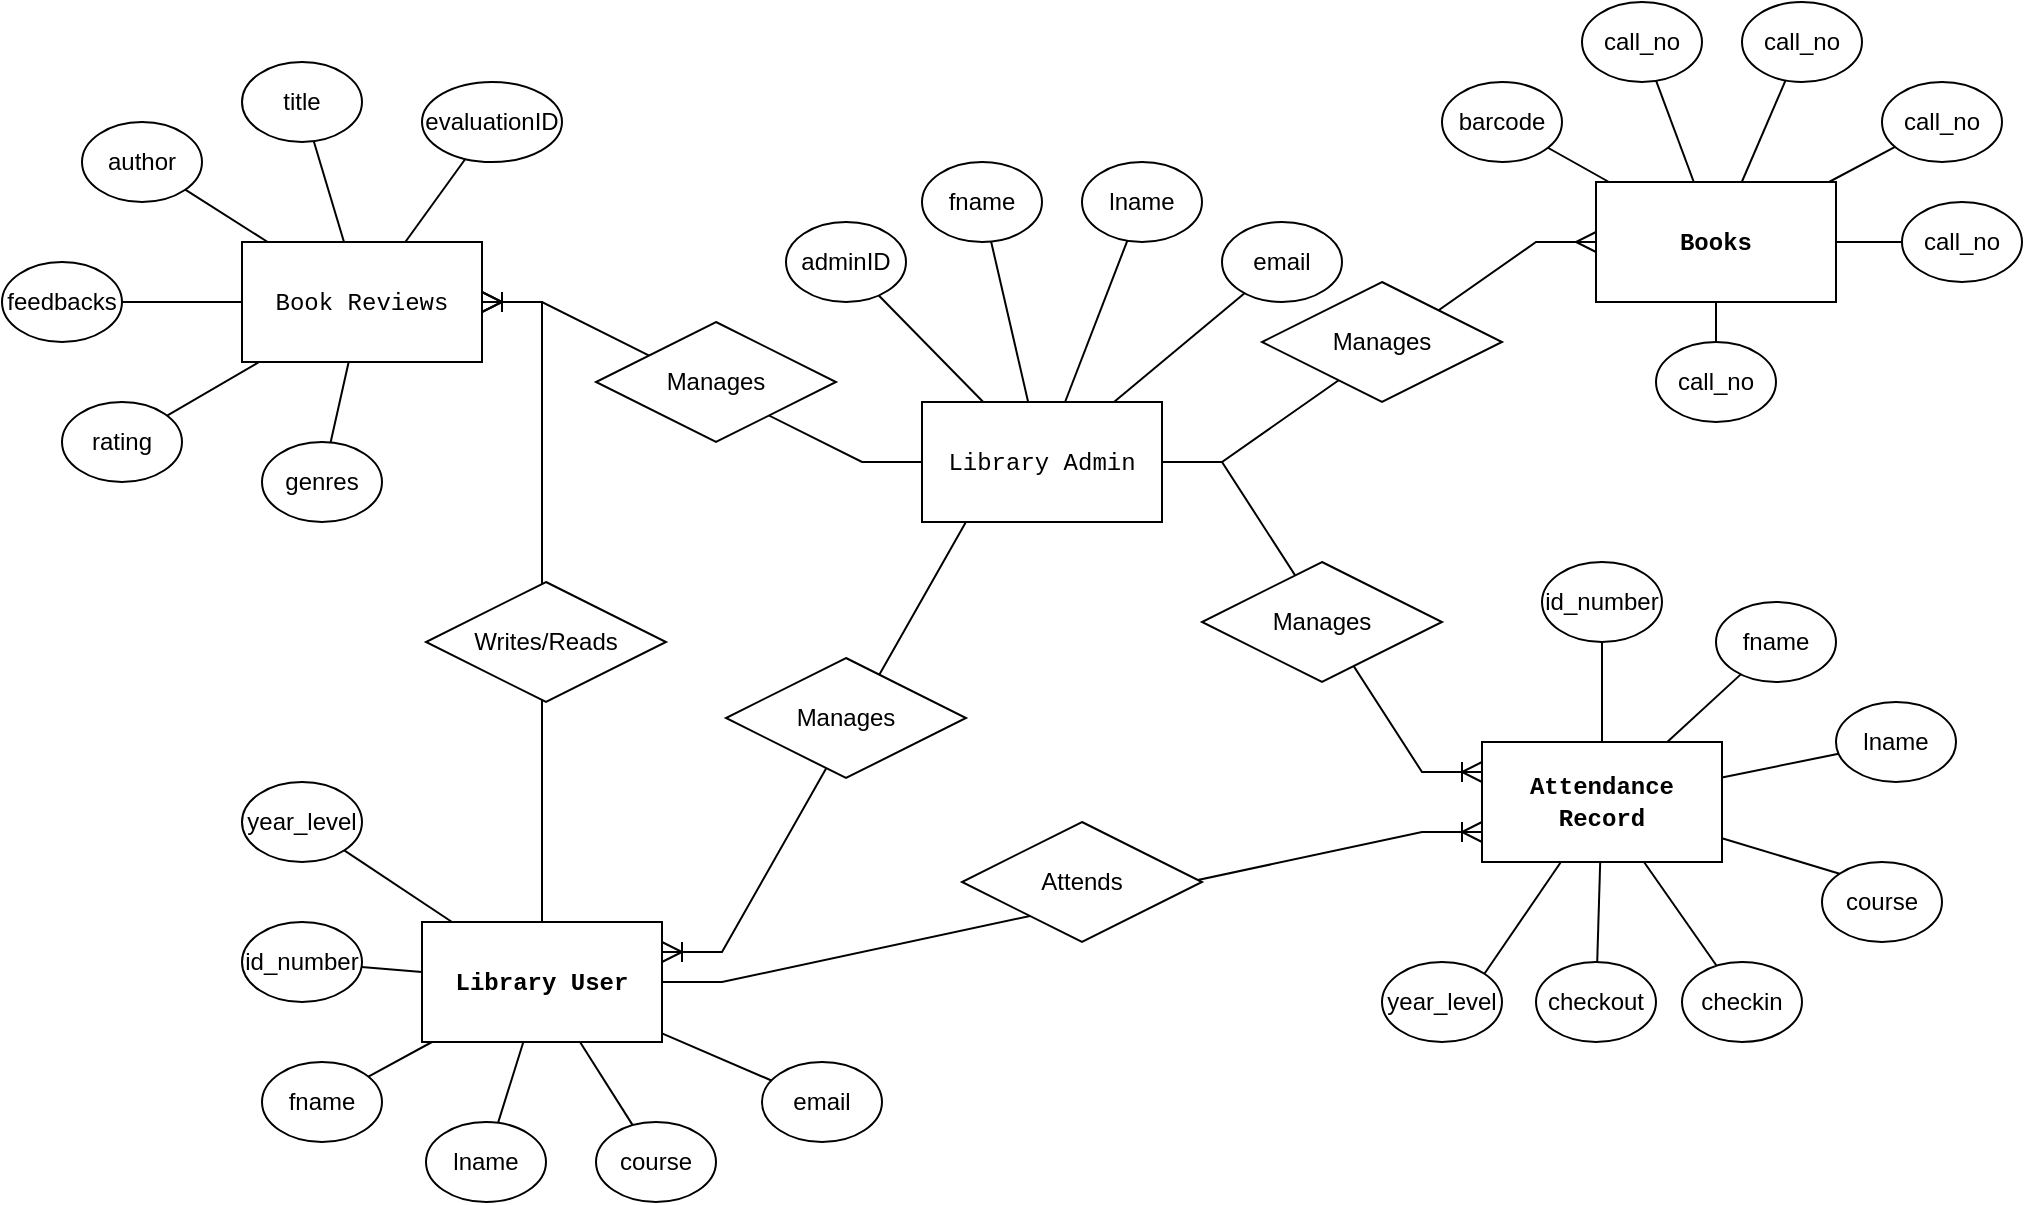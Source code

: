 <mxfile version="24.0.5" type="github">
  <diagram name="Page-1" id="i-XF6ekM6DVgxCKhCPuY">
    <mxGraphModel dx="1488" dy="1665" grid="1" gridSize="10" guides="1" tooltips="1" connect="1" arrows="1" fold="1" page="0" pageScale="1" pageWidth="827" pageHeight="1169" math="0" shadow="0">
      <root>
        <mxCell id="0" />
        <mxCell id="1" parent="0" />
        <mxCell id="FZLOpyLxCf-CLv6O1kn6-4" value="barcode" style="ellipse;whiteSpace=wrap;html=1;" vertex="1" parent="1">
          <mxGeometry x="450" y="-210" width="60" height="40" as="geometry" />
        </mxCell>
        <mxCell id="FZLOpyLxCf-CLv6O1kn6-5" value="call_no" style="ellipse;whiteSpace=wrap;html=1;" vertex="1" parent="1">
          <mxGeometry x="520" y="-250" width="60" height="40" as="geometry" />
        </mxCell>
        <mxCell id="FZLOpyLxCf-CLv6O1kn6-6" value="call_no" style="ellipse;whiteSpace=wrap;html=1;" vertex="1" parent="1">
          <mxGeometry x="600" y="-250" width="60" height="40" as="geometry" />
        </mxCell>
        <mxCell id="FZLOpyLxCf-CLv6O1kn6-7" value="call_no" style="ellipse;whiteSpace=wrap;html=1;" vertex="1" parent="1">
          <mxGeometry x="670" y="-210" width="60" height="40" as="geometry" />
        </mxCell>
        <mxCell id="FZLOpyLxCf-CLv6O1kn6-8" value="call_no" style="ellipse;whiteSpace=wrap;html=1;" vertex="1" parent="1">
          <mxGeometry x="680" y="-150" width="60" height="40" as="geometry" />
        </mxCell>
        <mxCell id="FZLOpyLxCf-CLv6O1kn6-10" value="" style="endArrow=none;html=1;rounded=0;" edge="1" parent="1" source="FZLOpyLxCf-CLv6O1kn6-4" target="vefGU2Eb_igaSBjP2mFE-45">
          <mxGeometry width="50" height="50" relative="1" as="geometry">
            <mxPoint x="550" y="-90" as="sourcePoint" />
            <mxPoint x="600" y="-140" as="targetPoint" />
          </mxGeometry>
        </mxCell>
        <mxCell id="FZLOpyLxCf-CLv6O1kn6-11" value="" style="endArrow=none;html=1;rounded=0;" edge="1" parent="1" source="FZLOpyLxCf-CLv6O1kn6-5" target="vefGU2Eb_igaSBjP2mFE-45">
          <mxGeometry width="50" height="50" relative="1" as="geometry">
            <mxPoint x="513" y="-167" as="sourcePoint" />
            <mxPoint x="544" y="-150" as="targetPoint" />
          </mxGeometry>
        </mxCell>
        <mxCell id="FZLOpyLxCf-CLv6O1kn6-12" value="" style="endArrow=none;html=1;rounded=0;" edge="1" parent="1" source="FZLOpyLxCf-CLv6O1kn6-6" target="vefGU2Eb_igaSBjP2mFE-45">
          <mxGeometry width="50" height="50" relative="1" as="geometry">
            <mxPoint x="567" y="-201" as="sourcePoint" />
            <mxPoint x="586" y="-150" as="targetPoint" />
          </mxGeometry>
        </mxCell>
        <mxCell id="FZLOpyLxCf-CLv6O1kn6-13" value="" style="endArrow=none;html=1;rounded=0;" edge="1" parent="1" source="vefGU2Eb_igaSBjP2mFE-45" target="FZLOpyLxCf-CLv6O1kn6-7">
          <mxGeometry width="50" height="50" relative="1" as="geometry">
            <mxPoint x="632" y="-201" as="sourcePoint" />
            <mxPoint x="610" y="-150" as="targetPoint" />
          </mxGeometry>
        </mxCell>
        <mxCell id="FZLOpyLxCf-CLv6O1kn6-14" value="" style="endArrow=none;html=1;rounded=0;" edge="1" parent="1" source="vefGU2Eb_igaSBjP2mFE-45" target="FZLOpyLxCf-CLv6O1kn6-8">
          <mxGeometry width="50" height="50" relative="1" as="geometry">
            <mxPoint x="654" y="-150" as="sourcePoint" />
            <mxPoint x="687" y="-168" as="targetPoint" />
          </mxGeometry>
        </mxCell>
        <mxCell id="FZLOpyLxCf-CLv6O1kn6-40" value="lname" style="ellipse;whiteSpace=wrap;html=1;" vertex="1" parent="1">
          <mxGeometry x="647" y="100" width="60" height="40" as="geometry" />
        </mxCell>
        <mxCell id="FZLOpyLxCf-CLv6O1kn6-43" value="course" style="ellipse;whiteSpace=wrap;html=1;" vertex="1" parent="1">
          <mxGeometry x="640" y="180" width="60" height="40" as="geometry" />
        </mxCell>
        <mxCell id="vefGU2Eb_igaSBjP2mFE-44" value="&lt;b&gt;&lt;font face=&quot;Courier New&quot;&gt;Attendance Record&lt;/font&gt;&lt;/b&gt;" style="rounded=0;whiteSpace=wrap;html=1;container=0;" parent="1" vertex="1">
          <mxGeometry x="470" y="120" width="120" height="60" as="geometry" />
        </mxCell>
        <mxCell id="vefGU2Eb_igaSBjP2mFE-45" value="&lt;font face=&quot;Courier New&quot;&gt;&lt;b&gt;Books&lt;/b&gt;&lt;/font&gt;" style="rounded=0;whiteSpace=wrap;html=1;container=0;" parent="1" vertex="1">
          <mxGeometry x="527" y="-160" width="120" height="60" as="geometry" />
        </mxCell>
        <mxCell id="vefGU2Eb_igaSBjP2mFE-47" value="" style="edgeStyle=entityRelationEdgeStyle;fontSize=12;html=1;endArrow=ERoneToMany;rounded=0;startSize=8;endSize=8;curved=0;exitX=1;exitY=0.5;exitDx=0;exitDy=0;entryX=0;entryY=0.75;entryDx=0;entryDy=0;" parent="1" source="vefGU2Eb_igaSBjP2mFE-51" target="vefGU2Eb_igaSBjP2mFE-44" edge="1">
          <mxGeometry width="100" height="100" relative="1" as="geometry">
            <mxPoint x="240" y="105" as="sourcePoint" />
            <mxPoint x="380" y="200" as="targetPoint" />
            <Array as="points">
              <mxPoint x="430" y="145" />
              <mxPoint x="350" y="115" />
              <mxPoint x="380" y="205" />
              <mxPoint x="440" y="75" />
              <mxPoint x="420" y="145" />
            </Array>
          </mxGeometry>
        </mxCell>
        <mxCell id="vefGU2Eb_igaSBjP2mFE-48" value="" style="edgeStyle=entityRelationEdgeStyle;fontSize=12;html=1;endArrow=ERoneToMany;rounded=0;startSize=8;endSize=8;curved=0;exitX=1;exitY=0.5;exitDx=0;exitDy=0;entryX=0;entryY=0.25;entryDx=0;entryDy=0;" parent="1" source="vefGU2Eb_igaSBjP2mFE-52" target="vefGU2Eb_igaSBjP2mFE-44" edge="1">
          <mxGeometry width="100" height="100" relative="1" as="geometry">
            <mxPoint x="220" y="120" as="sourcePoint" />
            <mxPoint x="530" y="-40" as="targetPoint" />
            <Array as="points">
              <mxPoint x="500" y="40" />
              <mxPoint x="420" y="10" />
              <mxPoint x="450" y="100" />
              <mxPoint x="510" y="-30" />
              <mxPoint x="490" y="40" />
            </Array>
          </mxGeometry>
        </mxCell>
        <mxCell id="vefGU2Eb_igaSBjP2mFE-49" value="" style="edgeStyle=entityRelationEdgeStyle;fontSize=12;html=1;endArrow=ERmany;rounded=0;strokeColor=default;align=center;verticalAlign=middle;fontFamily=Helvetica;fontColor=default;labelBackgroundColor=default;startSize=8;endSize=8;curved=0;entryX=0;entryY=0.5;entryDx=0;entryDy=0;" parent="1" source="vefGU2Eb_igaSBjP2mFE-52" target="vefGU2Eb_igaSBjP2mFE-45" edge="1">
          <mxGeometry width="100" height="100" relative="1" as="geometry">
            <mxPoint x="220" y="120" as="sourcePoint" />
            <mxPoint x="320" y="20" as="targetPoint" />
          </mxGeometry>
        </mxCell>
        <mxCell id="vefGU2Eb_igaSBjP2mFE-50" value="&lt;font face=&quot;Courier New&quot;&gt;Book Reviews&lt;/font&gt;" style="rounded=0;whiteSpace=wrap;html=1;container=0;" parent="1" vertex="1">
          <mxGeometry x="-150" y="-130" width="120" height="60" as="geometry" />
        </mxCell>
        <mxCell id="vefGU2Eb_igaSBjP2mFE-51" value="&lt;b&gt;&lt;font face=&quot;Courier New&quot;&gt;Library User&lt;/font&gt;&lt;/b&gt;" style="rounded=0;whiteSpace=wrap;html=1;container=0;" parent="1" vertex="1">
          <mxGeometry x="-60" y="210" width="120" height="60" as="geometry" />
        </mxCell>
        <mxCell id="vefGU2Eb_igaSBjP2mFE-52" value="&lt;font face=&quot;Courier New&quot;&gt;Library Admin&lt;/font&gt;" style="rounded=0;whiteSpace=wrap;html=1;container=0;" parent="1" vertex="1">
          <mxGeometry x="190" y="-50" width="120" height="60" as="geometry" />
        </mxCell>
        <mxCell id="vefGU2Eb_igaSBjP2mFE-53" value="" style="edgeStyle=entityRelationEdgeStyle;fontSize=12;html=1;endArrow=ERoneToMany;rounded=1;startSize=8;endSize=8;curved=0;entryX=0.558;entryY=-0.05;entryDx=0;entryDy=0;exitX=0.5;exitY=1;exitDx=0;exitDy=0;entryPerimeter=0;strokeColor=none;" parent="1" source="vefGU2Eb_igaSBjP2mFE-52" target="vefGU2Eb_igaSBjP2mFE-51" edge="1">
          <mxGeometry width="100" height="100" relative="1" as="geometry">
            <mxPoint x="240" y="40" as="sourcePoint" />
            <mxPoint x="450" y="135" as="targetPoint" />
            <Array as="points">
              <mxPoint x="430" y="155" />
              <mxPoint x="350" y="125" />
              <mxPoint x="380" y="215" />
              <mxPoint x="440" y="85" />
              <mxPoint x="420" y="155" />
            </Array>
          </mxGeometry>
        </mxCell>
        <mxCell id="vefGU2Eb_igaSBjP2mFE-54" value="" style="edgeStyle=entityRelationEdgeStyle;fontSize=12;html=1;endArrow=ERoneToMany;rounded=0;startSize=8;endSize=8;curved=0;entryX=1;entryY=0.25;entryDx=0;entryDy=0;exitX=0.433;exitY=1;exitDx=0;exitDy=0;exitPerimeter=0;" parent="1" source="vefGU2Eb_igaSBjP2mFE-52" target="vefGU2Eb_igaSBjP2mFE-51" edge="1">
          <mxGeometry width="100" height="100" relative="1" as="geometry">
            <mxPoint x="230" y="30" as="sourcePoint" />
            <mxPoint x="370" y="55" as="targetPoint" />
            <Array as="points">
              <mxPoint x="350" y="75" />
              <mxPoint x="270" y="45" />
              <mxPoint x="300" y="135" />
              <mxPoint x="360" y="5" />
              <mxPoint x="340" y="75" />
            </Array>
          </mxGeometry>
        </mxCell>
        <mxCell id="vefGU2Eb_igaSBjP2mFE-55" value="" style="edgeStyle=entityRelationEdgeStyle;fontSize=12;html=1;endArrow=ERmany;rounded=0;strokeColor=default;align=center;verticalAlign=middle;fontFamily=Helvetica;fontColor=default;labelBackgroundColor=default;startSize=8;endSize=8;curved=0;exitX=0.75;exitY=0;exitDx=0;exitDy=0;" parent="1" source="vefGU2Eb_igaSBjP2mFE-51" target="vefGU2Eb_igaSBjP2mFE-50" edge="1">
          <mxGeometry width="100" height="100" relative="1" as="geometry">
            <mxPoint x="130" y="160" as="sourcePoint" />
            <mxPoint x="150" y="-50" as="targetPoint" />
            <Array as="points">
              <mxPoint x="120" y="160" />
            </Array>
          </mxGeometry>
        </mxCell>
        <mxCell id="vefGU2Eb_igaSBjP2mFE-56" value="" style="edgeStyle=entityRelationEdgeStyle;fontSize=12;html=1;endArrow=ERoneToMany;rounded=0;strokeColor=default;align=center;verticalAlign=middle;fontFamily=Helvetica;fontColor=default;labelBackgroundColor=default;startSize=8;endSize=8;curved=0;exitX=0;exitY=0.5;exitDx=0;exitDy=0;" parent="1" source="vefGU2Eb_igaSBjP2mFE-52" target="vefGU2Eb_igaSBjP2mFE-50" edge="1">
          <mxGeometry width="100" height="100" relative="1" as="geometry">
            <mxPoint x="210" y="120" as="sourcePoint" />
            <mxPoint x="310" y="20" as="targetPoint" />
          </mxGeometry>
        </mxCell>
        <mxCell id="vefGU2Eb_igaSBjP2mFE-57" value="Writes/Reads" style="shape=rhombus;perimeter=rhombusPerimeter;whiteSpace=wrap;html=1;align=center;fontFamily=Helvetica;fontSize=12;fontColor=default;labelBackgroundColor=default;container=0;" parent="1" vertex="1">
          <mxGeometry x="-58" y="40" width="120" height="60" as="geometry" />
        </mxCell>
        <mxCell id="vefGU2Eb_igaSBjP2mFE-58" value="Manages" style="shape=rhombus;perimeter=rhombusPerimeter;whiteSpace=wrap;html=1;align=center;fontFamily=Helvetica;fontSize=12;fontColor=default;labelBackgroundColor=default;container=0;" parent="1" vertex="1">
          <mxGeometry x="27" y="-90" width="120" height="60" as="geometry" />
        </mxCell>
        <mxCell id="vefGU2Eb_igaSBjP2mFE-59" value="Attends" style="shape=rhombus;perimeter=rhombusPerimeter;whiteSpace=wrap;html=1;align=center;fontFamily=Helvetica;fontSize=12;fontColor=default;labelBackgroundColor=default;container=0;" parent="1" vertex="1">
          <mxGeometry x="210" y="160" width="120" height="60" as="geometry" />
        </mxCell>
        <mxCell id="vefGU2Eb_igaSBjP2mFE-60" value="Manages" style="shape=rhombus;perimeter=rhombusPerimeter;whiteSpace=wrap;html=1;align=center;fontFamily=Helvetica;fontSize=12;fontColor=default;labelBackgroundColor=default;container=0;" parent="1" vertex="1">
          <mxGeometry x="330" y="30" width="120" height="60" as="geometry" />
        </mxCell>
        <mxCell id="vefGU2Eb_igaSBjP2mFE-61" value="Manages" style="shape=rhombus;perimeter=rhombusPerimeter;whiteSpace=wrap;html=1;align=center;fontFamily=Helvetica;fontSize=12;fontColor=default;labelBackgroundColor=default;container=0;" parent="1" vertex="1">
          <mxGeometry x="92" y="78" width="120" height="60" as="geometry" />
        </mxCell>
        <mxCell id="vefGU2Eb_igaSBjP2mFE-62" value="Manages" style="shape=rhombus;perimeter=rhombusPerimeter;whiteSpace=wrap;html=1;align=center;fontFamily=Helvetica;fontSize=12;fontColor=default;labelBackgroundColor=default;container=0;" parent="1" vertex="1">
          <mxGeometry x="360" y="-110" width="120" height="60" as="geometry" />
        </mxCell>
        <mxCell id="FZLOpyLxCf-CLv6O1kn6-9" value="call_no" style="ellipse;whiteSpace=wrap;html=1;" vertex="1" parent="1">
          <mxGeometry x="557" y="-80" width="60" height="40" as="geometry" />
        </mxCell>
        <mxCell id="FZLOpyLxCf-CLv6O1kn6-15" value="" style="endArrow=none;html=1;rounded=0;" edge="1" parent="1" source="vefGU2Eb_igaSBjP2mFE-45" target="FZLOpyLxCf-CLv6O1kn6-9">
          <mxGeometry width="50" height="50" relative="1" as="geometry">
            <mxPoint x="657" y="-120" as="sourcePoint" />
            <mxPoint x="690" y="-120" as="targetPoint" />
          </mxGeometry>
        </mxCell>
        <mxCell id="FZLOpyLxCf-CLv6O1kn6-38" value="id_number" style="ellipse;whiteSpace=wrap;html=1;" vertex="1" parent="1">
          <mxGeometry x="500" y="30" width="60" height="40" as="geometry" />
        </mxCell>
        <mxCell id="FZLOpyLxCf-CLv6O1kn6-39" value="fname" style="ellipse;whiteSpace=wrap;html=1;" vertex="1" parent="1">
          <mxGeometry x="587" y="50" width="60" height="40" as="geometry" />
        </mxCell>
        <mxCell id="FZLOpyLxCf-CLv6O1kn6-41" value="checkout" style="ellipse;whiteSpace=wrap;html=1;" vertex="1" parent="1">
          <mxGeometry x="497" y="230" width="60" height="40" as="geometry" />
        </mxCell>
        <mxCell id="FZLOpyLxCf-CLv6O1kn6-42" value="checkin" style="ellipse;whiteSpace=wrap;html=1;" vertex="1" parent="1">
          <mxGeometry x="570" y="230" width="60" height="40" as="geometry" />
        </mxCell>
        <mxCell id="FZLOpyLxCf-CLv6O1kn6-96" value="year_level" style="ellipse;whiteSpace=wrap;html=1;" vertex="1" parent="1">
          <mxGeometry x="420" y="230" width="60" height="40" as="geometry" />
        </mxCell>
        <mxCell id="FZLOpyLxCf-CLv6O1kn6-97" value="" style="endArrow=none;html=1;rounded=0;" edge="1" parent="1" source="vefGU2Eb_igaSBjP2mFE-44" target="FZLOpyLxCf-CLv6O1kn6-38">
          <mxGeometry width="50" height="50" relative="1" as="geometry">
            <mxPoint x="520" y="140" as="sourcePoint" />
            <mxPoint x="570" y="90" as="targetPoint" />
          </mxGeometry>
        </mxCell>
        <mxCell id="FZLOpyLxCf-CLv6O1kn6-98" value="" style="endArrow=none;html=1;rounded=0;" edge="1" parent="1" source="vefGU2Eb_igaSBjP2mFE-44" target="FZLOpyLxCf-CLv6O1kn6-39">
          <mxGeometry width="50" height="50" relative="1" as="geometry">
            <mxPoint x="540" y="130" as="sourcePoint" />
            <mxPoint x="540" y="80" as="targetPoint" />
          </mxGeometry>
        </mxCell>
        <mxCell id="FZLOpyLxCf-CLv6O1kn6-99" value="" style="endArrow=none;html=1;rounded=0;" edge="1" parent="1" source="vefGU2Eb_igaSBjP2mFE-44" target="FZLOpyLxCf-CLv6O1kn6-40">
          <mxGeometry width="50" height="50" relative="1" as="geometry">
            <mxPoint x="570" y="140" as="sourcePoint" />
            <mxPoint x="609" y="96" as="targetPoint" />
          </mxGeometry>
        </mxCell>
        <mxCell id="FZLOpyLxCf-CLv6O1kn6-100" value="" style="endArrow=none;html=1;rounded=0;entryX=0;entryY=0;entryDx=0;entryDy=0;" edge="1" parent="1" source="vefGU2Eb_igaSBjP2mFE-44" target="FZLOpyLxCf-CLv6O1kn6-43">
          <mxGeometry width="50" height="50" relative="1" as="geometry">
            <mxPoint x="600" y="148" as="sourcePoint" />
            <mxPoint x="658" y="136" as="targetPoint" />
          </mxGeometry>
        </mxCell>
        <mxCell id="FZLOpyLxCf-CLv6O1kn6-101" value="" style="endArrow=none;html=1;rounded=0;" edge="1" parent="1" source="vefGU2Eb_igaSBjP2mFE-44" target="FZLOpyLxCf-CLv6O1kn6-42">
          <mxGeometry width="50" height="50" relative="1" as="geometry">
            <mxPoint x="600" y="178" as="sourcePoint" />
            <mxPoint x="659" y="196" as="targetPoint" />
          </mxGeometry>
        </mxCell>
        <mxCell id="FZLOpyLxCf-CLv6O1kn6-102" value="" style="endArrow=none;html=1;rounded=0;" edge="1" parent="1" source="vefGU2Eb_igaSBjP2mFE-44" target="FZLOpyLxCf-CLv6O1kn6-41">
          <mxGeometry width="50" height="50" relative="1" as="geometry">
            <mxPoint x="561" y="190" as="sourcePoint" />
            <mxPoint x="597" y="242" as="targetPoint" />
          </mxGeometry>
        </mxCell>
        <mxCell id="FZLOpyLxCf-CLv6O1kn6-103" value="" style="endArrow=none;html=1;rounded=0;entryX=1;entryY=0;entryDx=0;entryDy=0;" edge="1" parent="1" source="vefGU2Eb_igaSBjP2mFE-44" target="FZLOpyLxCf-CLv6O1kn6-96">
          <mxGeometry width="50" height="50" relative="1" as="geometry">
            <mxPoint x="539" y="190" as="sourcePoint" />
            <mxPoint x="538" y="240" as="targetPoint" />
          </mxGeometry>
        </mxCell>
        <mxCell id="FZLOpyLxCf-CLv6O1kn6-104" value="lname" style="ellipse;whiteSpace=wrap;html=1;" vertex="1" parent="1">
          <mxGeometry x="-58" y="310" width="60" height="40" as="geometry" />
        </mxCell>
        <mxCell id="FZLOpyLxCf-CLv6O1kn6-105" value="fname" style="ellipse;whiteSpace=wrap;html=1;" vertex="1" parent="1">
          <mxGeometry x="-140" y="280" width="60" height="40" as="geometry" />
        </mxCell>
        <mxCell id="FZLOpyLxCf-CLv6O1kn6-106" value="course" style="ellipse;whiteSpace=wrap;html=1;" vertex="1" parent="1">
          <mxGeometry x="27" y="310" width="60" height="40" as="geometry" />
        </mxCell>
        <mxCell id="FZLOpyLxCf-CLv6O1kn6-107" value="id_number" style="ellipse;whiteSpace=wrap;html=1;" vertex="1" parent="1">
          <mxGeometry x="-150" y="210" width="60" height="40" as="geometry" />
        </mxCell>
        <mxCell id="FZLOpyLxCf-CLv6O1kn6-108" value="email" style="ellipse;whiteSpace=wrap;html=1;" vertex="1" parent="1">
          <mxGeometry x="110" y="280" width="60" height="40" as="geometry" />
        </mxCell>
        <mxCell id="FZLOpyLxCf-CLv6O1kn6-109" value="year_level" style="ellipse;whiteSpace=wrap;html=1;" vertex="1" parent="1">
          <mxGeometry x="-150" y="140" width="60" height="40" as="geometry" />
        </mxCell>
        <mxCell id="FZLOpyLxCf-CLv6O1kn6-110" value="" style="endArrow=none;html=1;rounded=0;" edge="1" parent="1" source="FZLOpyLxCf-CLv6O1kn6-109" target="vefGU2Eb_igaSBjP2mFE-51">
          <mxGeometry width="50" height="50" relative="1" as="geometry">
            <mxPoint x="20" y="140" as="sourcePoint" />
            <mxPoint x="70" y="90" as="targetPoint" />
          </mxGeometry>
        </mxCell>
        <mxCell id="FZLOpyLxCf-CLv6O1kn6-111" value="" style="endArrow=none;html=1;rounded=0;" edge="1" parent="1" source="FZLOpyLxCf-CLv6O1kn6-107" target="vefGU2Eb_igaSBjP2mFE-51">
          <mxGeometry width="50" height="50" relative="1" as="geometry">
            <mxPoint x="-89" y="184" as="sourcePoint" />
            <mxPoint x="-35" y="220" as="targetPoint" />
          </mxGeometry>
        </mxCell>
        <mxCell id="FZLOpyLxCf-CLv6O1kn6-112" value="" style="endArrow=none;html=1;rounded=0;" edge="1" parent="1" source="FZLOpyLxCf-CLv6O1kn6-105" target="vefGU2Eb_igaSBjP2mFE-51">
          <mxGeometry width="50" height="50" relative="1" as="geometry">
            <mxPoint x="-80" y="242" as="sourcePoint" />
            <mxPoint x="-50" y="245" as="targetPoint" />
          </mxGeometry>
        </mxCell>
        <mxCell id="FZLOpyLxCf-CLv6O1kn6-113" value="" style="endArrow=none;html=1;rounded=0;" edge="1" parent="1" source="FZLOpyLxCf-CLv6O1kn6-104" target="vefGU2Eb_igaSBjP2mFE-51">
          <mxGeometry width="50" height="50" relative="1" as="geometry">
            <mxPoint x="-77" y="297" as="sourcePoint" />
            <mxPoint x="-45" y="280" as="targetPoint" />
          </mxGeometry>
        </mxCell>
        <mxCell id="FZLOpyLxCf-CLv6O1kn6-114" value="" style="endArrow=none;html=1;rounded=0;" edge="1" parent="1" source="FZLOpyLxCf-CLv6O1kn6-106" target="vefGU2Eb_igaSBjP2mFE-51">
          <mxGeometry width="50" height="50" relative="1" as="geometry">
            <mxPoint x="-12" y="320" as="sourcePoint" />
            <mxPoint x="1" y="280" as="targetPoint" />
          </mxGeometry>
        </mxCell>
        <mxCell id="FZLOpyLxCf-CLv6O1kn6-115" value="" style="endArrow=none;html=1;rounded=0;" edge="1" parent="1" source="FZLOpyLxCf-CLv6O1kn6-108" target="vefGU2Eb_igaSBjP2mFE-51">
          <mxGeometry width="50" height="50" relative="1" as="geometry">
            <mxPoint x="55" y="322" as="sourcePoint" />
            <mxPoint x="29" y="280" as="targetPoint" />
          </mxGeometry>
        </mxCell>
        <mxCell id="FZLOpyLxCf-CLv6O1kn6-116" value="title" style="ellipse;whiteSpace=wrap;html=1;" vertex="1" parent="1">
          <mxGeometry x="-150" y="-220" width="60" height="40" as="geometry" />
        </mxCell>
        <mxCell id="FZLOpyLxCf-CLv6O1kn6-117" value="author" style="ellipse;whiteSpace=wrap;html=1;" vertex="1" parent="1">
          <mxGeometry x="-230" y="-190" width="60" height="40" as="geometry" />
        </mxCell>
        <mxCell id="FZLOpyLxCf-CLv6O1kn6-118" value="feedbacks" style="ellipse;whiteSpace=wrap;html=1;" vertex="1" parent="1">
          <mxGeometry x="-270" y="-120" width="60" height="40" as="geometry" />
        </mxCell>
        <mxCell id="FZLOpyLxCf-CLv6O1kn6-119" value="rating" style="ellipse;whiteSpace=wrap;html=1;" vertex="1" parent="1">
          <mxGeometry x="-240" y="-50" width="60" height="40" as="geometry" />
        </mxCell>
        <mxCell id="FZLOpyLxCf-CLv6O1kn6-120" value="genres" style="ellipse;whiteSpace=wrap;html=1;" vertex="1" parent="1">
          <mxGeometry x="-140" y="-30" width="60" height="40" as="geometry" />
        </mxCell>
        <mxCell id="FZLOpyLxCf-CLv6O1kn6-121" value="evaluationID" style="ellipse;whiteSpace=wrap;html=1;" vertex="1" parent="1">
          <mxGeometry x="-60" y="-210" width="70" height="40" as="geometry" />
        </mxCell>
        <mxCell id="FZLOpyLxCf-CLv6O1kn6-122" value="" style="endArrow=none;html=1;rounded=0;" edge="1" parent="1" source="FZLOpyLxCf-CLv6O1kn6-120" target="vefGU2Eb_igaSBjP2mFE-50">
          <mxGeometry width="50" height="50" relative="1" as="geometry">
            <mxPoint x="-100" y="-30" as="sourcePoint" />
            <mxPoint x="-50" y="-80" as="targetPoint" />
          </mxGeometry>
        </mxCell>
        <mxCell id="FZLOpyLxCf-CLv6O1kn6-123" value="" style="endArrow=none;html=1;rounded=0;" edge="1" parent="1" source="FZLOpyLxCf-CLv6O1kn6-119" target="vefGU2Eb_igaSBjP2mFE-50">
          <mxGeometry width="50" height="50" relative="1" as="geometry">
            <mxPoint x="-96" y="-20" as="sourcePoint" />
            <mxPoint x="-87" y="-60" as="targetPoint" />
          </mxGeometry>
        </mxCell>
        <mxCell id="FZLOpyLxCf-CLv6O1kn6-124" value="" style="endArrow=none;html=1;rounded=0;" edge="1" parent="1" source="FZLOpyLxCf-CLv6O1kn6-118" target="vefGU2Eb_igaSBjP2mFE-50">
          <mxGeometry width="50" height="50" relative="1" as="geometry">
            <mxPoint x="-178" y="-33" as="sourcePoint" />
            <mxPoint x="-131" y="-60" as="targetPoint" />
          </mxGeometry>
        </mxCell>
        <mxCell id="FZLOpyLxCf-CLv6O1kn6-125" value="" style="endArrow=none;html=1;rounded=0;" edge="1" parent="1" source="FZLOpyLxCf-CLv6O1kn6-117" target="vefGU2Eb_igaSBjP2mFE-50">
          <mxGeometry width="50" height="50" relative="1" as="geometry">
            <mxPoint x="-200" y="-90" as="sourcePoint" />
            <mxPoint x="-140" y="-90" as="targetPoint" />
          </mxGeometry>
        </mxCell>
        <mxCell id="FZLOpyLxCf-CLv6O1kn6-126" value="" style="endArrow=none;html=1;rounded=0;" edge="1" parent="1" source="FZLOpyLxCf-CLv6O1kn6-116" target="vefGU2Eb_igaSBjP2mFE-50">
          <mxGeometry width="50" height="50" relative="1" as="geometry">
            <mxPoint x="-168" y="-146" as="sourcePoint" />
            <mxPoint x="-127" y="-120" as="targetPoint" />
          </mxGeometry>
        </mxCell>
        <mxCell id="FZLOpyLxCf-CLv6O1kn6-127" value="" style="endArrow=none;html=1;rounded=0;" edge="1" parent="1" source="vefGU2Eb_igaSBjP2mFE-50" target="FZLOpyLxCf-CLv6O1kn6-121">
          <mxGeometry width="50" height="50" relative="1" as="geometry">
            <mxPoint x="-104" y="-170" as="sourcePoint" />
            <mxPoint x="-89" y="-120" as="targetPoint" />
          </mxGeometry>
        </mxCell>
        <mxCell id="FZLOpyLxCf-CLv6O1kn6-129" value="adminID" style="ellipse;whiteSpace=wrap;html=1;" vertex="1" parent="1">
          <mxGeometry x="122" y="-140" width="60" height="40" as="geometry" />
        </mxCell>
        <mxCell id="FZLOpyLxCf-CLv6O1kn6-130" value="fname" style="ellipse;whiteSpace=wrap;html=1;" vertex="1" parent="1">
          <mxGeometry x="190" y="-170" width="60" height="40" as="geometry" />
        </mxCell>
        <mxCell id="FZLOpyLxCf-CLv6O1kn6-131" value="lname" style="ellipse;whiteSpace=wrap;html=1;" vertex="1" parent="1">
          <mxGeometry x="270" y="-170" width="60" height="40" as="geometry" />
        </mxCell>
        <mxCell id="FZLOpyLxCf-CLv6O1kn6-132" value="email" style="ellipse;whiteSpace=wrap;html=1;" vertex="1" parent="1">
          <mxGeometry x="340" y="-140" width="60" height="40" as="geometry" />
        </mxCell>
        <mxCell id="FZLOpyLxCf-CLv6O1kn6-134" value="" style="endArrow=none;html=1;rounded=0;" edge="1" parent="1" source="FZLOpyLxCf-CLv6O1kn6-129" target="vefGU2Eb_igaSBjP2mFE-52">
          <mxGeometry width="50" height="50" relative="1" as="geometry">
            <mxPoint x="300" y="10" as="sourcePoint" />
            <mxPoint x="350" y="-40" as="targetPoint" />
          </mxGeometry>
        </mxCell>
        <mxCell id="FZLOpyLxCf-CLv6O1kn6-135" value="" style="endArrow=none;html=1;rounded=0;" edge="1" parent="1" source="FZLOpyLxCf-CLv6O1kn6-130" target="vefGU2Eb_igaSBjP2mFE-52">
          <mxGeometry width="50" height="50" relative="1" as="geometry">
            <mxPoint x="178" y="-93" as="sourcePoint" />
            <mxPoint x="231" y="-40" as="targetPoint" />
          </mxGeometry>
        </mxCell>
        <mxCell id="FZLOpyLxCf-CLv6O1kn6-136" value="" style="endArrow=none;html=1;rounded=0;" edge="1" parent="1" source="FZLOpyLxCf-CLv6O1kn6-131" target="vefGU2Eb_igaSBjP2mFE-52">
          <mxGeometry width="50" height="50" relative="1" as="geometry">
            <mxPoint x="235" y="-120" as="sourcePoint" />
            <mxPoint x="253" y="-40" as="targetPoint" />
          </mxGeometry>
        </mxCell>
        <mxCell id="FZLOpyLxCf-CLv6O1kn6-137" value="" style="endArrow=none;html=1;rounded=0;" edge="1" parent="1" source="FZLOpyLxCf-CLv6O1kn6-132" target="vefGU2Eb_igaSBjP2mFE-52">
          <mxGeometry width="50" height="50" relative="1" as="geometry">
            <mxPoint x="303" y="-121" as="sourcePoint" />
            <mxPoint x="272" y="-40" as="targetPoint" />
          </mxGeometry>
        </mxCell>
      </root>
    </mxGraphModel>
  </diagram>
</mxfile>
